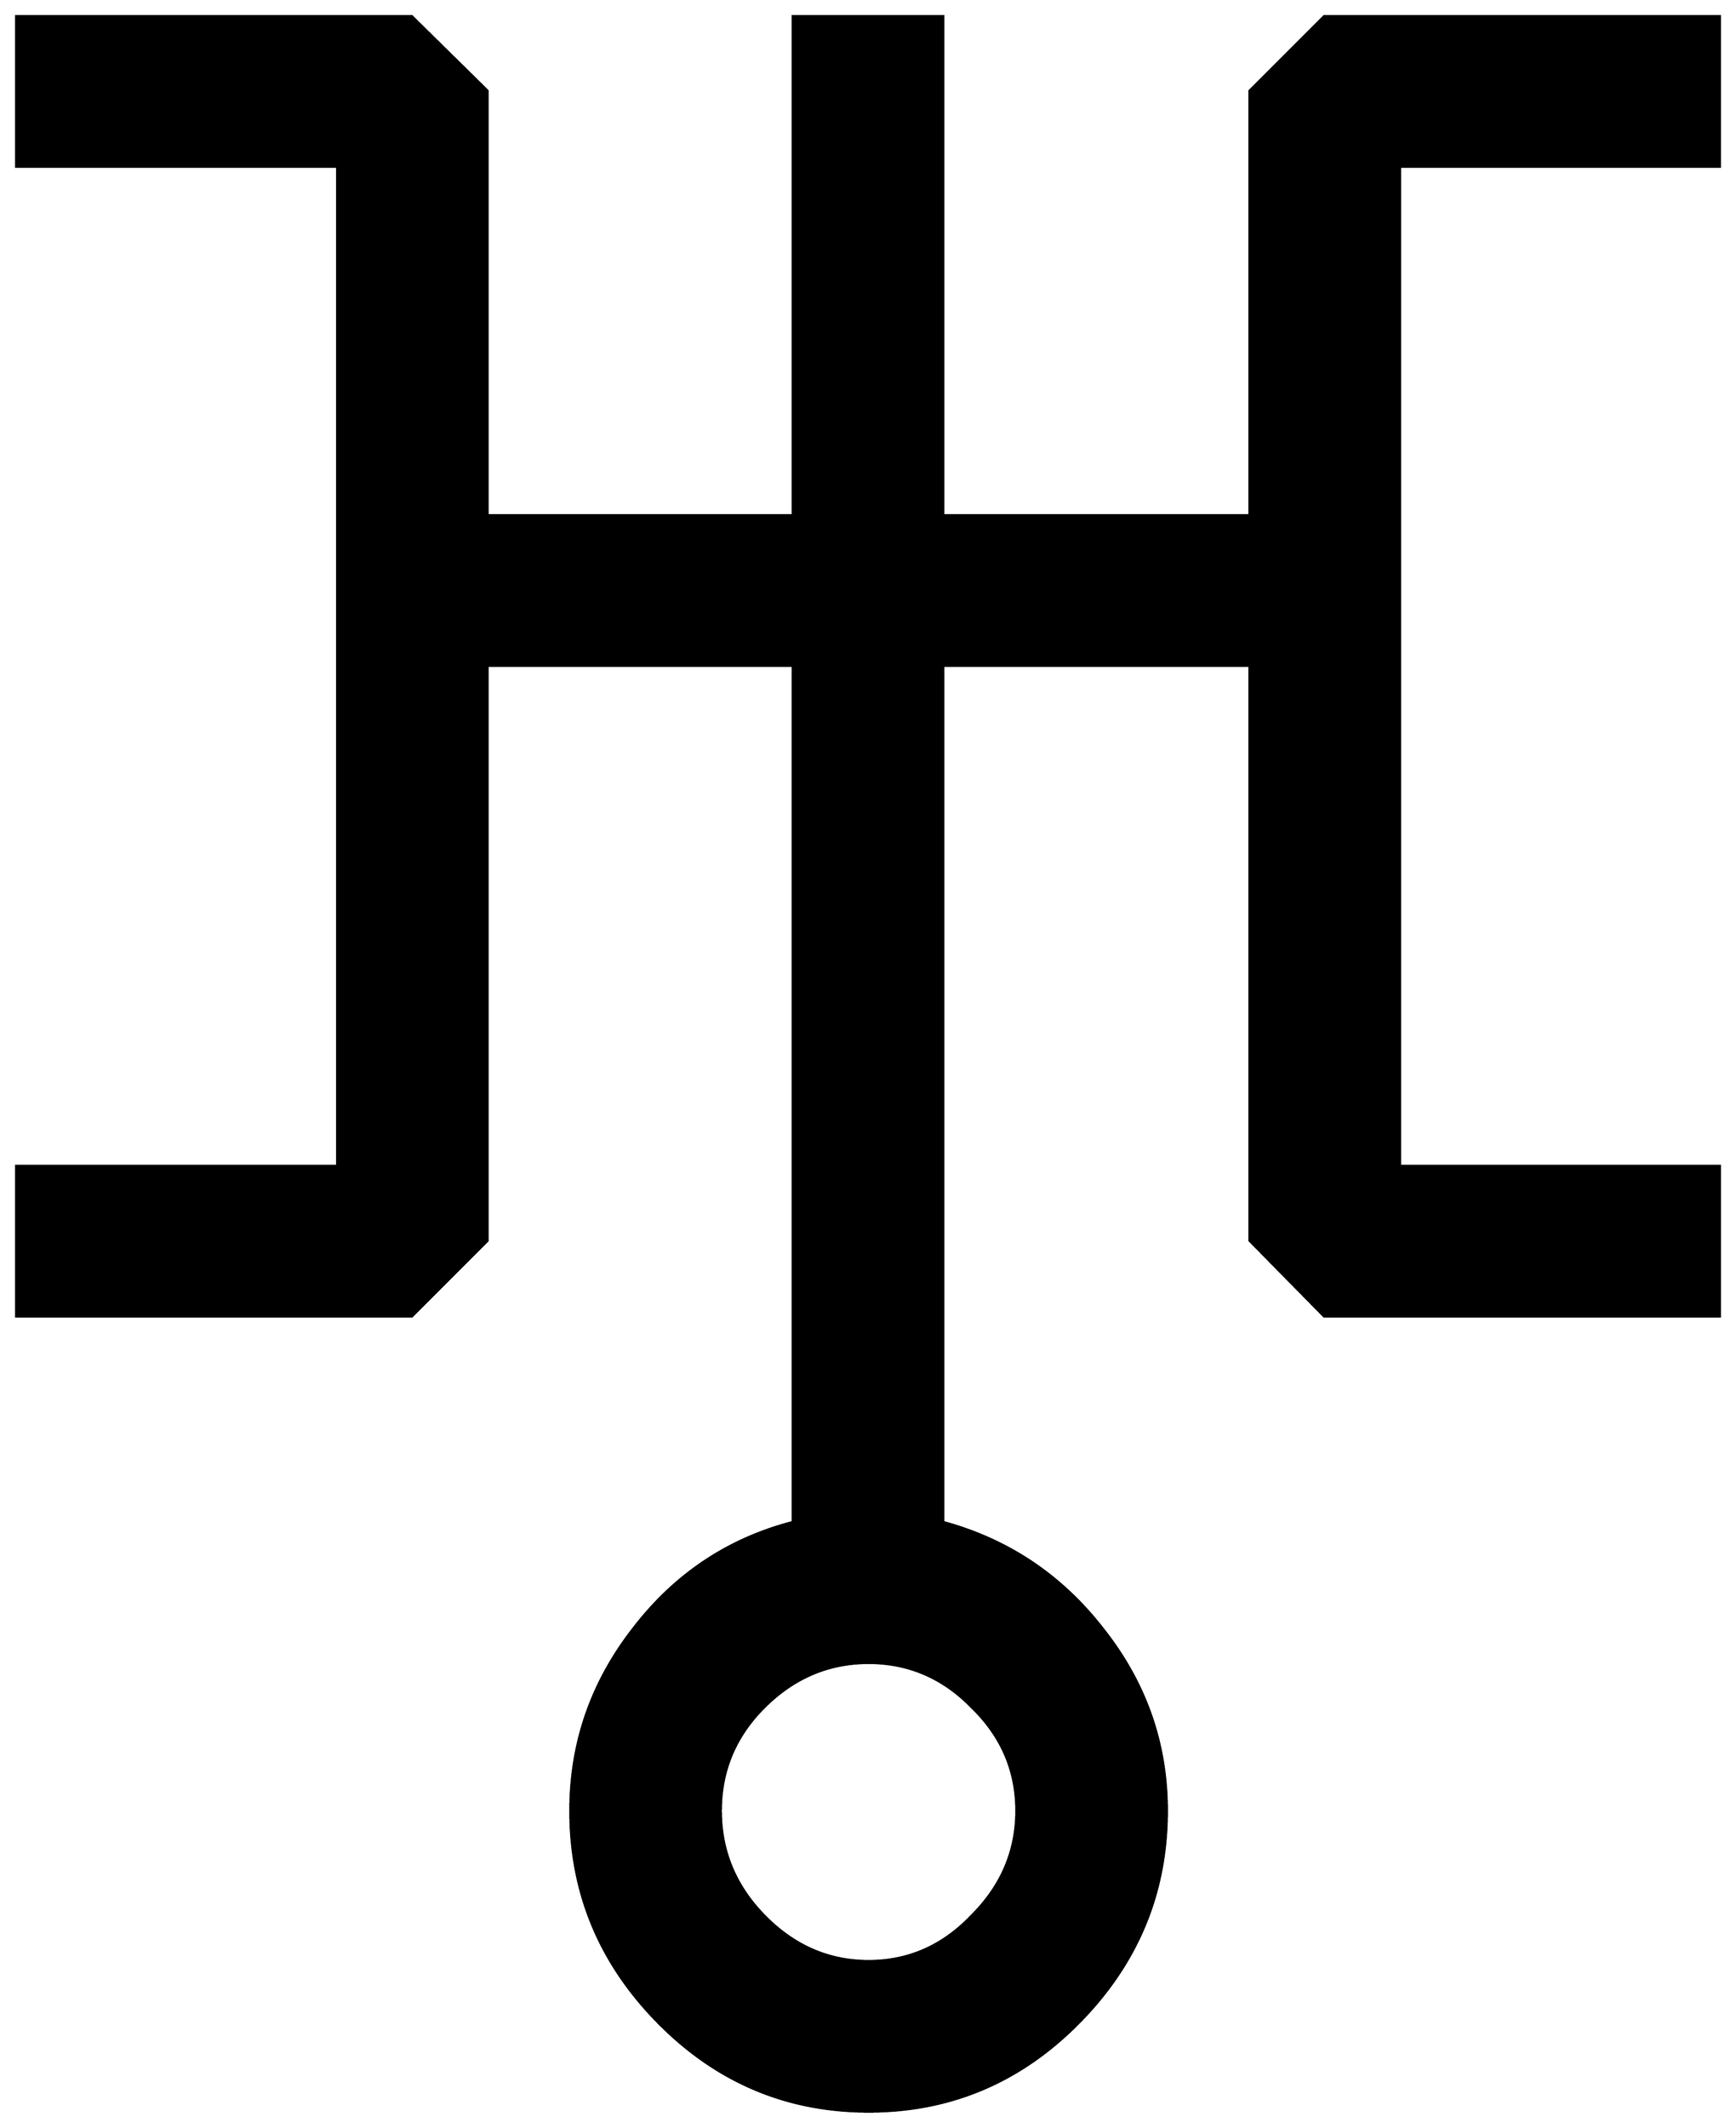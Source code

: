 


\begin{tikzpicture}[y=0.80pt, x=0.80pt, yscale=-1.0, xscale=1.0, inner sep=0pt, outer sep=0pt]
\begin{scope}[shift={(100.0,1745.0)},nonzero rule]
  \path[draw=.,fill=.,line width=1.600pt] (1467.0,-411.0) --
    (1138.0,-411.0) -- (1076.0,-474.0) -- (1076.0,-952.0) --
    (821.0,-952.0) -- (821.0,-240.0) .. controls (875.0,-225.333)
    and (919.333,-195.667) .. (954.0,-151.0) .. controls
    (989.333,-106.333) and (1007.0,-56.0) .. (1007.0,0.0) ..
    controls (1007.0,68.0) and (982.667,126.667) .. (934.0,176.0) ..
    controls (885.333,225.333) and (827.0,250.0) .. (759.0,250.0) ..
    controls (691.0,250.0) and (632.667,225.333) .. (584.0,176.0) ..
    controls (535.333,126.667) and (511.0,68.0) .. (511.0,0.0) ..
    controls (511.0,-56.0) and (528.333,-106.333) .. (563.0,-151.0)
    .. controls (597.667,-196.333) and (642.0,-226.0) ..
    (696.0,-240.0) -- (696.0,-952.0) -- (442.0,-952.0) --
    (442.0,-474.0) -- (379.0,-411.0) -- (50.0,-411.0) --
    (50.0,-536.0) -- (317.0,-536.0) -- (317.0,-1367.0) --
    (50.0,-1367.0) -- (50.0,-1492.0) -- (379.0,-1492.0) --
    (442.0,-1430.0) -- (442.0,-1077.0) -- (696.0,-1077.0) --
    (696.0,-1492.0) -- (821.0,-1492.0) -- (821.0,-1077.0) --
    (1076.0,-1077.0) -- (1076.0,-1430.0) -- (1138.0,-1492.0) --
    (1467.0,-1492.0) -- (1467.0,-1367.0) -- (1201.0,-1367.0) --
    (1201.0,-536.0) -- (1467.0,-536.0) -- (1467.0,-411.0) --
    cycle(882.0,0.0) .. controls (882.0,-33.333) and (869.667,-62.0)
    .. (845.0,-86.0) .. controls (821.0,-110.667) and
    (792.333,-123.0) .. (759.0,-123.0) .. controls (725.667,-123.0)
    and (696.667,-110.667) .. (672.0,-86.0) .. controls
    (648.0,-62.0) and (636.0,-33.333) .. (636.0,0.0) .. controls
    (636.0,33.333) and (648.0,62.333) .. (672.0,87.0) .. controls
    (696.667,112.333) and (725.667,125.0) .. (759.0,125.0) .. controls
    (792.333,125.0) and (821.0,112.333) .. (845.0,87.0) .. controls
    (869.667,62.333) and (882.0,33.333) .. (882.0,0.0) -- cycle;
\end{scope}

\end{tikzpicture}

